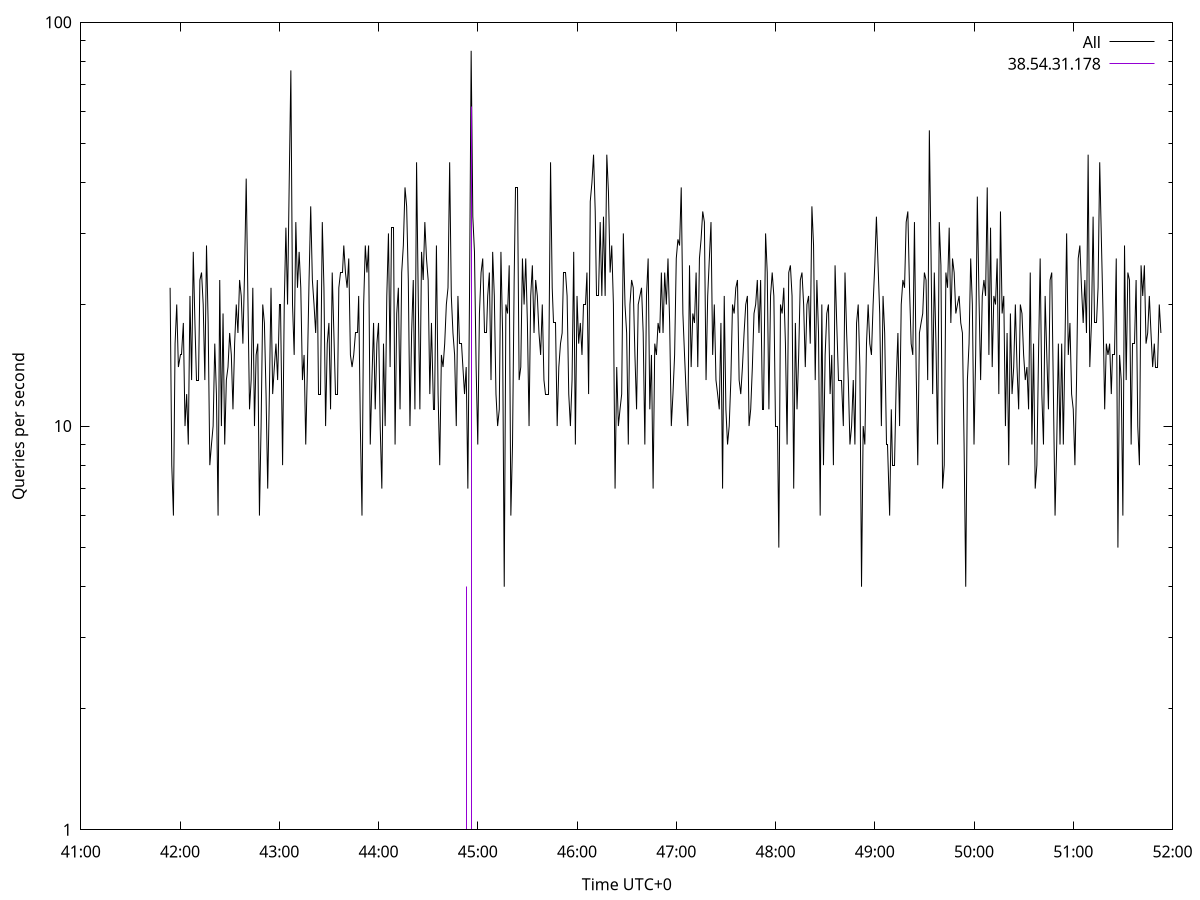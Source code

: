 set terminal pngcairo size 1024,768
set output 'Sun Jan  7 14:41:54 2024.png'
set ylabel 'Queries per second'
set xlabel 'Time UTC+0'
set xdata time
set timefmt "%s"
set log y
plot \
'-' using 1:2 linecolor 0 linetype 2 with lines title 'All', \
'-' using 1:2 linecolor 1 linetype 3 with impulses title "38.54.31.178"
1704613314 22
1704613315 8
1704613316 6
1704613317 16
1704613318 20
1704613319 14
1704613320 15
1704613321 15
1704613322 18
1704613323 10
1704613324 12
1704613325 9
1704613326 21
1704613327 13
1704613328 27
1704613329 18
1704613330 13
1704613331 13
1704613332 23
1704613333 24
1704613334 20
1704613335 13
1704613336 28
1704613337 18
1704613338 8
1704613339 9
1704613340 10
1704613341 16
1704613342 12
1704613343 6
1704613344 23
1704613345 10
1704613346 19
1704613347 9
1704613348 13
1704613349 14
1704613350 17
1704613351 15
1704613352 11
1704613353 16
1704613354 20
1704613355 17
1704613356 23
1704613357 21
1704613358 16
1704613359 24
1704613360 41
1704613361 21
1704613362 11
1704613363 13
1704613364 22
1704613365 10
1704613366 15
1704613367 16
1704613368 6
1704613369 10
1704613370 20
1704613371 18
1704613372 12
1704613373 7
1704613374 12
1704613375 22
1704613376 12
1704613377 14
1704613378 16
1704613379 13
1704613380 20
1704613381 20
1704613382 8
1704613383 20
1704613384 31
1704613385 20
1704613386 40
1704613387 76
1704613388 20
1704613389 15
1704613390 32
1704613391 22
1704613392 27
1704613393 22
1704613394 13
1704613395 15
1704613396 9
1704613397 14
1704613398 23
1704613399 35
1704613400 23
1704613401 20
1704613402 17
1704613403 23
1704613404 12
1704613405 12
1704613406 32
1704613407 22
1704613408 10
1704613409 16
1704613410 18
1704613411 11
1704613412 24
1704613413 17
1704613414 12
1704613415 12
1704613416 22
1704613417 24
1704613418 24
1704613419 28
1704613420 24
1704613421 22
1704613422 26
1704613423 15
1704613424 14
1704613425 15
1704613426 17
1704613427 17
1704613428 21
1704613429 10
1704613430 6
1704613431 20
1704613432 28
1704613433 24
1704613434 28
1704613435 9
1704613436 13
1704613437 18
1704613438 11
1704613439 16
1704613440 18
1704613441 10
1704613442 7
1704613443 16
1704613444 10
1704613445 21
1704613446 30
1704613447 14
1704613448 31
1704613449 31
1704613450 9
1704613451 19
1704613452 22
1704613453 11
1704613454 24
1704613455 28
1704613456 39
1704613457 35
1704613458 23
1704613459 10
1704613460 17
1704613461 23
1704613462 11
1704613463 45
1704613464 21
1704613465 11
1704613466 27
1704613467 23
1704613468 32
1704613469 26
1704613470 23
1704613471 12
1704613472 18
1704613473 11
1704613474 11
1704613475 28
1704613476 12
1704613477 8
1704613478 15
1704613479 14
1704613480 16
1704613481 20
1704613482 22
1704613483 45
1704613484 21
1704613485 17
1704613486 15
1704613487 10
1704613488 21
1704613489 16
1704613490 16
1704613491 14
1704613492 12
1704613493 14
1704613494 7
1704613495 21
1704613496 85
1704613497 33
1704613498 27
1704613499 14
1704613500 9
1704613501 19
1704613502 24
1704613503 26
1704613504 17
1704613505 17
1704613506 21
1704613507 24
1704613508 13
1704613509 27
1704613510 21
1704613511 12
1704613512 10
1704613513 11
1704613514 27
1704613515 17
1704613516 4
1704613517 20
1704613518 19
1704613519 25
1704613520 6
1704613521 9
1704613522 23
1704613523 39
1704613524 39
1704613525 13
1704613526 14
1704613527 26
1704613528 20
1704613529 26
1704613530 18
1704613531 10
1704613532 21
1704613533 25
1704613534 17
1704613535 23
1704613536 21
1704613537 17
1704613538 15
1704613539 20
1704613540 13
1704613541 12
1704613542 12
1704613543 12
1704613544 45
1704613545 22
1704613546 18
1704613547 18
1704613548 10
1704613549 14
1704613550 16
1704613551 17
1704613552 24
1704613553 24
1704613554 21
1704613555 12
1704613556 10
1704613557 13
1704613558 27
1704613559 9
1704613560 21
1704613561 16
1704613562 18
1704613563 15
1704613564 20
1704613565 20
1704613566 24
1704613567 12
1704613568 36
1704613569 40
1704613570 47
1704613571 34
1704613572 21
1704613573 21
1704613574 32
1704613575 21
1704613576 33
1704613577 21
1704613578 47
1704613579 38
1704613580 24
1704613581 28
1704613582 20
1704613583 7
1704613584 14
1704613585 10
1704613586 11
1704613587 12
1704613588 30
1704613589 20
1704613590 17
1704613591 9
1704613592 20
1704613593 23
1704613594 22
1704613595 15
1704613596 11
1704613597 20
1704613598 21
1704613599 22
1704613600 17
1704613601 9
1704613602 21
1704613603 26
1704613604 11
1704613605 15
1704613606 7
1704613607 16
1704613608 15
1704613609 18
1704613610 17
1704613611 24
1704613612 17
1704613613 24
1704613614 20
1704613615 26
1704613616 18
1704613617 10
1704613618 12
1704613619 15
1704613620 26
1704613621 29
1704613622 28
1704613623 39
1704613624 19
1704613625 15
1704613626 12
1704613627 10
1704613628 25
1704613629 14
1704613630 19
1704613631 18
1704613632 24
1704613633 14
1704613634 26
1704613635 29
1704613636 34
1704613637 32
1704613638 13
1704613639 21
1704613640 26
1704613641 32
1704613642 15
1704613643 20
1704613644 13
1704613645 12
1704613646 11
1704613647 18
1704613648 7
1704613649 21
1704613650 11
1704613651 9
1704613652 10
1704613653 13
1704613654 20
1704613655 19
1704613656 22
1704613657 23
1704613658 13
1704613659 12
1704613660 14
1704613661 17
1704613662 20
1704613663 21
1704613664 10
1704613665 11
1704613666 14
1704613667 19
1704613668 20
1704613669 23
1704613670 17
1704613671 23
1704613672 11
1704613673 11
1704613674 30
1704613675 24
1704613676 11
1704613677 21
1704613678 24
1704613679 21
1704613680 10
1704613681 10
1704613682 5
1704613683 20
1704613684 19
1704613685 22
1704613686 16
1704613687 9
1704613688 24
1704613689 25
1704613690 21
1704613691 7
1704613692 18
1704613693 11
1704613694 15
1704613695 23
1704613696 24
1704613697 20
1704613698 14
1704613699 20
1704613700 21
1704613701 16
1704613702 35
1704613703 28
1704613704 13
1704613705 23
1704613706 17
1704613707 6
1704613708 20
1704613709 8
1704613710 15
1704613711 19
1704613712 20
1704613713 12
1704613714 15
1704613715 8
1704613716 25
1704613717 18
1704613718 13
1704613719 13
1704613720 13
1704613721 10
1704613722 24
1704613723 17
1704613724 13
1704613725 9
1704613726 10
1704613727 13
1704613728 9
1704613729 18
1704613730 20
1704613731 14
1704613732 4
1704613733 10
1704613734 9
1704613735 16
1704613736 20
1704613737 16
1704613738 15
1704613739 20
1704613740 25
1704613741 33
1704613742 25
1704613743 19
1704613744 10
1704613745 21
1704613746 17
1704613747 9
1704613748 9
1704613749 6
1704613750 11
1704613751 8
1704613752 8
1704613753 13
1704613754 17
1704613755 10
1704613756 20
1704613757 23
1704613758 22
1704613759 32
1704613760 34
1704613761 22
1704613762 16
1704613763 15
1704613764 32
1704613765 14
1704613766 8
1704613767 17
1704613768 18
1704613769 19
1704613770 24
1704613771 23
1704613772 13
1704613773 54
1704613774 27
1704613775 12
1704613776 24
1704613777 16
1704613778 9
1704613779 32
1704613780 25
1704613781 7
1704613782 8
1704613783 24
1704613784 22
1704613785 31
1704613786 18
1704613787 26
1704613788 24
1704613789 19
1704613790 20
1704613791 21
1704613792 18
1704613793 17
1704613794 9
1704613795 4
1704613796 13
1704613797 16
1704613798 26
1704613799 20
1704613800 9
1704613801 15
1704613802 37
1704613803 21
1704613804 13
1704613805 21
1704613806 23
1704613807 21
1704613808 39
1704613809 15
1704613810 31
1704613811 14
1704613812 21
1704613813 20
1704613814 26
1704613815 12
1704613816 34
1704613817 19
1704613818 21
1704613819 10
1704613820 17
1704613821 8
1704613822 19
1704613823 12
1704613824 14
1704613825 20
1704613826 14
1704613827 11
1704613828 20
1704613829 19
1704613830 15
1704613831 13
1704613832 14
1704613833 11
1704613834 24
1704613835 9
1704613836 16
1704613837 7
1704613838 8
1704613839 15
1704613840 26
1704613841 12
1704613842 9
1704613843 21
1704613844 15
1704613845 11
1704613846 23
1704613847 24
1704613848 12
1704613849 6
1704613850 9
1704613851 16
1704613852 9
1704613853 16
1704613854 9
1704613855 16
1704613856 30
1704613857 15
1704613858 18
1704613859 12
1704613860 11
1704613861 8
1704613862 13
1704613863 26
1704613864 28
1704613865 22
1704613866 18
1704613867 23
1704613868 17
1704613869 47
1704613870 14
1704613871 18
1704613872 33
1704613873 18
1704613874 18
1704613875 22
1704613876 45
1704613877 29
1704613878 19
1704613879 11
1704613880 16
1704613881 15
1704613882 16
1704613883 12
1704613884 15
1704613885 15
1704613886 26
1704613887 5
1704613888 15
1704613889 13
1704613890 6
1704613891 28
1704613892 13
1704613893 24
1704613894 23
1704613895 9
1704613896 16
1704613897 16
1704613898 23
1704613899 10
1704613900 8
1704613901 25
1704613902 21
1704613903 25
1704613904 16
1704613905 17
1704613906 21
1704613907 17
1704613908 14
1704613909 16
1704613910 14
1704613911 14
1704613912 20
1704613913 17

e
1704613493 4
1704613496 62

e
